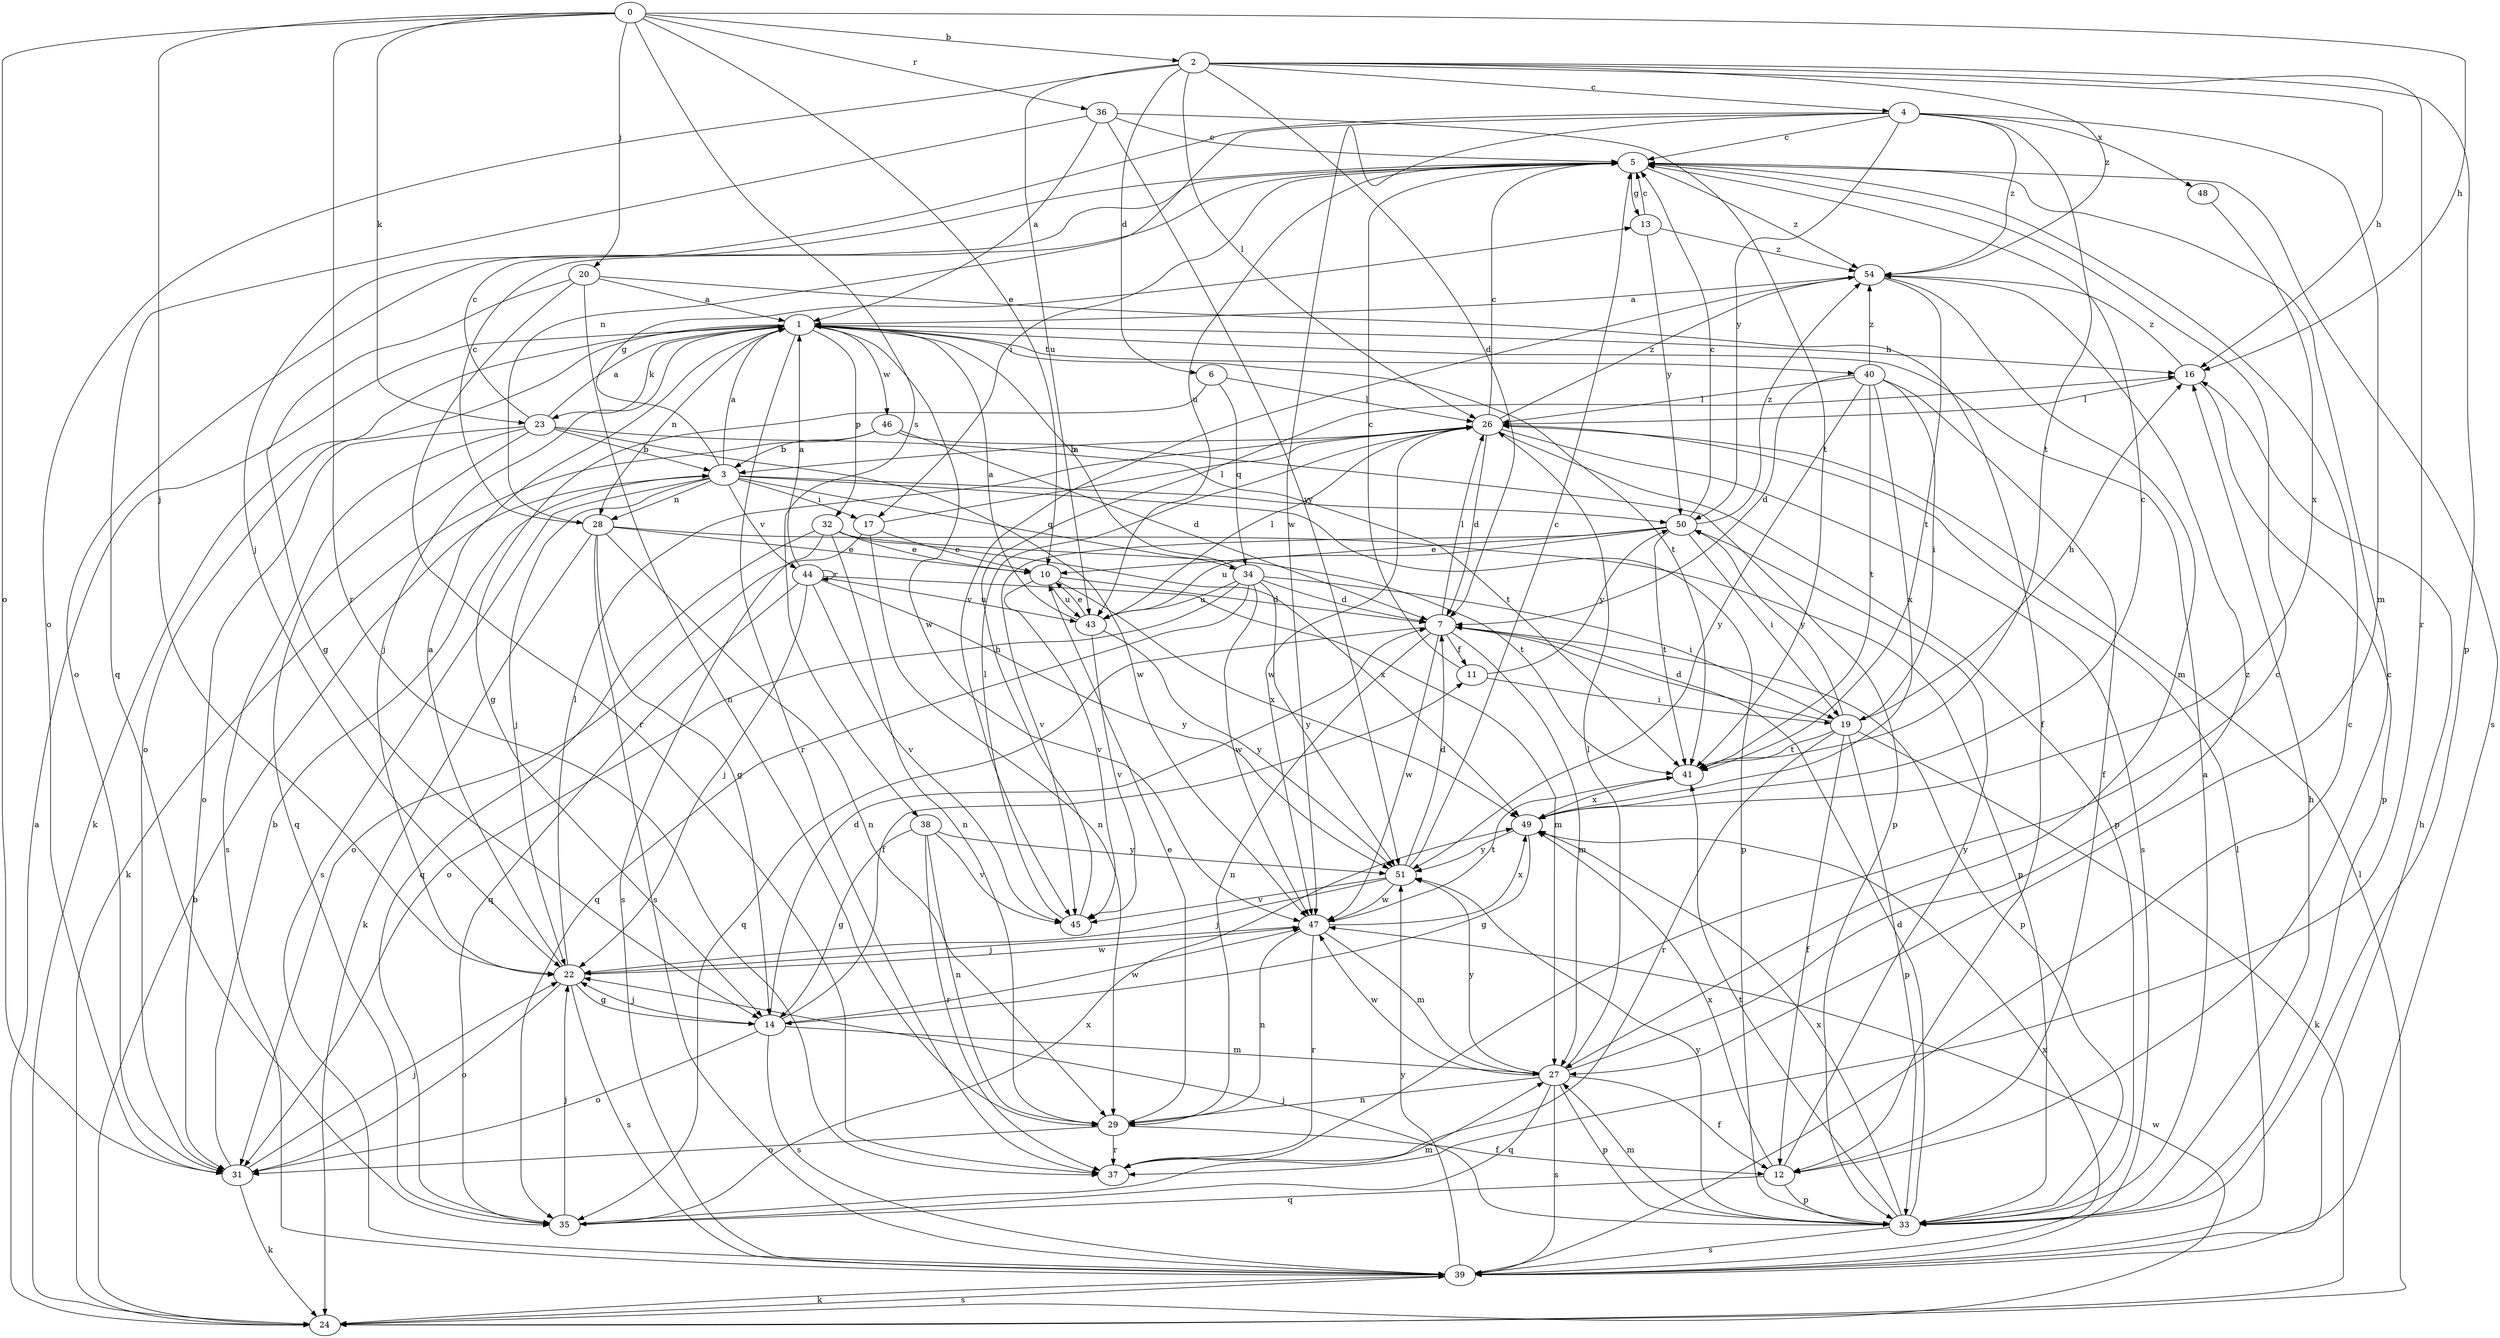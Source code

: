 digraph  {
0;
1;
2;
3;
4;
5;
6;
7;
10;
11;
12;
13;
14;
16;
17;
19;
20;
22;
23;
24;
26;
27;
28;
29;
31;
32;
33;
34;
35;
36;
37;
38;
39;
40;
41;
43;
44;
45;
46;
47;
48;
49;
50;
51;
54;
0 -> 2  [label=b];
0 -> 10  [label=e];
0 -> 16  [label=h];
0 -> 20  [label=j];
0 -> 22  [label=j];
0 -> 23  [label=k];
0 -> 31  [label=o];
0 -> 36  [label=r];
0 -> 37  [label=r];
0 -> 38  [label=s];
1 -> 16  [label=h];
1 -> 22  [label=j];
1 -> 23  [label=k];
1 -> 24  [label=k];
1 -> 28  [label=n];
1 -> 31  [label=o];
1 -> 32  [label=p];
1 -> 37  [label=r];
1 -> 40  [label=t];
1 -> 41  [label=t];
1 -> 46  [label=w];
1 -> 47  [label=w];
2 -> 4  [label=c];
2 -> 6  [label=d];
2 -> 7  [label=d];
2 -> 16  [label=h];
2 -> 26  [label=l];
2 -> 31  [label=o];
2 -> 33  [label=p];
2 -> 37  [label=r];
2 -> 43  [label=u];
2 -> 54  [label=z];
3 -> 1  [label=a];
3 -> 13  [label=g];
3 -> 17  [label=i];
3 -> 22  [label=j];
3 -> 28  [label=n];
3 -> 33  [label=p];
3 -> 34  [label=q];
3 -> 39  [label=s];
3 -> 44  [label=v];
3 -> 50  [label=y];
4 -> 5  [label=c];
4 -> 22  [label=j];
4 -> 27  [label=m];
4 -> 28  [label=n];
4 -> 41  [label=t];
4 -> 47  [label=w];
4 -> 48  [label=x];
4 -> 50  [label=y];
4 -> 54  [label=z];
5 -> 13  [label=g];
5 -> 17  [label=i];
5 -> 31  [label=o];
5 -> 39  [label=s];
5 -> 43  [label=u];
5 -> 54  [label=z];
6 -> 14  [label=g];
6 -> 26  [label=l];
6 -> 34  [label=q];
7 -> 11  [label=f];
7 -> 26  [label=l];
7 -> 27  [label=m];
7 -> 29  [label=n];
7 -> 33  [label=p];
7 -> 35  [label=q];
7 -> 47  [label=w];
10 -> 7  [label=d];
10 -> 43  [label=u];
10 -> 45  [label=v];
10 -> 49  [label=x];
11 -> 5  [label=c];
11 -> 19  [label=i];
11 -> 50  [label=y];
12 -> 5  [label=c];
12 -> 33  [label=p];
12 -> 35  [label=q];
12 -> 49  [label=x];
12 -> 50  [label=y];
13 -> 5  [label=c];
13 -> 50  [label=y];
13 -> 54  [label=z];
14 -> 7  [label=d];
14 -> 11  [label=f];
14 -> 22  [label=j];
14 -> 27  [label=m];
14 -> 31  [label=o];
14 -> 39  [label=s];
14 -> 47  [label=w];
16 -> 26  [label=l];
16 -> 33  [label=p];
16 -> 54  [label=z];
17 -> 10  [label=e];
17 -> 26  [label=l];
17 -> 29  [label=n];
17 -> 31  [label=o];
19 -> 7  [label=d];
19 -> 12  [label=f];
19 -> 16  [label=h];
19 -> 24  [label=k];
19 -> 33  [label=p];
19 -> 37  [label=r];
19 -> 41  [label=t];
19 -> 50  [label=y];
20 -> 1  [label=a];
20 -> 12  [label=f];
20 -> 14  [label=g];
20 -> 29  [label=n];
20 -> 37  [label=r];
22 -> 1  [label=a];
22 -> 14  [label=g];
22 -> 26  [label=l];
22 -> 31  [label=o];
22 -> 39  [label=s];
22 -> 47  [label=w];
23 -> 1  [label=a];
23 -> 3  [label=b];
23 -> 5  [label=c];
23 -> 31  [label=o];
23 -> 35  [label=q];
23 -> 39  [label=s];
23 -> 41  [label=t];
23 -> 47  [label=w];
24 -> 1  [label=a];
24 -> 3  [label=b];
24 -> 26  [label=l];
24 -> 39  [label=s];
24 -> 47  [label=w];
26 -> 3  [label=b];
26 -> 5  [label=c];
26 -> 7  [label=d];
26 -> 33  [label=p];
26 -> 39  [label=s];
26 -> 47  [label=w];
26 -> 54  [label=z];
27 -> 12  [label=f];
27 -> 26  [label=l];
27 -> 29  [label=n];
27 -> 33  [label=p];
27 -> 35  [label=q];
27 -> 39  [label=s];
27 -> 47  [label=w];
27 -> 51  [label=y];
27 -> 54  [label=z];
28 -> 5  [label=c];
28 -> 10  [label=e];
28 -> 14  [label=g];
28 -> 24  [label=k];
28 -> 29  [label=n];
28 -> 33  [label=p];
28 -> 39  [label=s];
29 -> 10  [label=e];
29 -> 12  [label=f];
29 -> 31  [label=o];
29 -> 37  [label=r];
31 -> 3  [label=b];
31 -> 22  [label=j];
31 -> 24  [label=k];
32 -> 10  [label=e];
32 -> 29  [label=n];
32 -> 35  [label=q];
32 -> 39  [label=s];
32 -> 41  [label=t];
32 -> 49  [label=x];
33 -> 1  [label=a];
33 -> 7  [label=d];
33 -> 16  [label=h];
33 -> 22  [label=j];
33 -> 27  [label=m];
33 -> 39  [label=s];
33 -> 41  [label=t];
33 -> 49  [label=x];
33 -> 51  [label=y];
34 -> 1  [label=a];
34 -> 7  [label=d];
34 -> 19  [label=i];
34 -> 31  [label=o];
34 -> 35  [label=q];
34 -> 43  [label=u];
34 -> 47  [label=w];
34 -> 51  [label=y];
35 -> 22  [label=j];
35 -> 27  [label=m];
35 -> 49  [label=x];
36 -> 1  [label=a];
36 -> 5  [label=c];
36 -> 35  [label=q];
36 -> 41  [label=t];
36 -> 51  [label=y];
37 -> 5  [label=c];
38 -> 14  [label=g];
38 -> 29  [label=n];
38 -> 37  [label=r];
38 -> 45  [label=v];
38 -> 51  [label=y];
39 -> 5  [label=c];
39 -> 16  [label=h];
39 -> 24  [label=k];
39 -> 26  [label=l];
39 -> 49  [label=x];
39 -> 51  [label=y];
40 -> 7  [label=d];
40 -> 12  [label=f];
40 -> 19  [label=i];
40 -> 26  [label=l];
40 -> 41  [label=t];
40 -> 49  [label=x];
40 -> 51  [label=y];
40 -> 54  [label=z];
41 -> 49  [label=x];
43 -> 1  [label=a];
43 -> 10  [label=e];
43 -> 26  [label=l];
43 -> 45  [label=v];
43 -> 51  [label=y];
44 -> 1  [label=a];
44 -> 22  [label=j];
44 -> 27  [label=m];
44 -> 35  [label=q];
44 -> 43  [label=u];
44 -> 45  [label=v];
44 -> 51  [label=y];
44 -> 44  [label=r];
45 -> 16  [label=h];
45 -> 26  [label=l];
46 -> 3  [label=b];
46 -> 7  [label=d];
46 -> 24  [label=k];
46 -> 33  [label=p];
47 -> 22  [label=j];
47 -> 27  [label=m];
47 -> 29  [label=n];
47 -> 37  [label=r];
47 -> 41  [label=t];
47 -> 49  [label=x];
48 -> 49  [label=x];
49 -> 5  [label=c];
49 -> 14  [label=g];
49 -> 51  [label=y];
50 -> 5  [label=c];
50 -> 10  [label=e];
50 -> 19  [label=i];
50 -> 41  [label=t];
50 -> 43  [label=u];
50 -> 45  [label=v];
50 -> 54  [label=z];
51 -> 5  [label=c];
51 -> 7  [label=d];
51 -> 22  [label=j];
51 -> 45  [label=v];
51 -> 47  [label=w];
54 -> 1  [label=a];
54 -> 27  [label=m];
54 -> 41  [label=t];
54 -> 45  [label=v];
}
